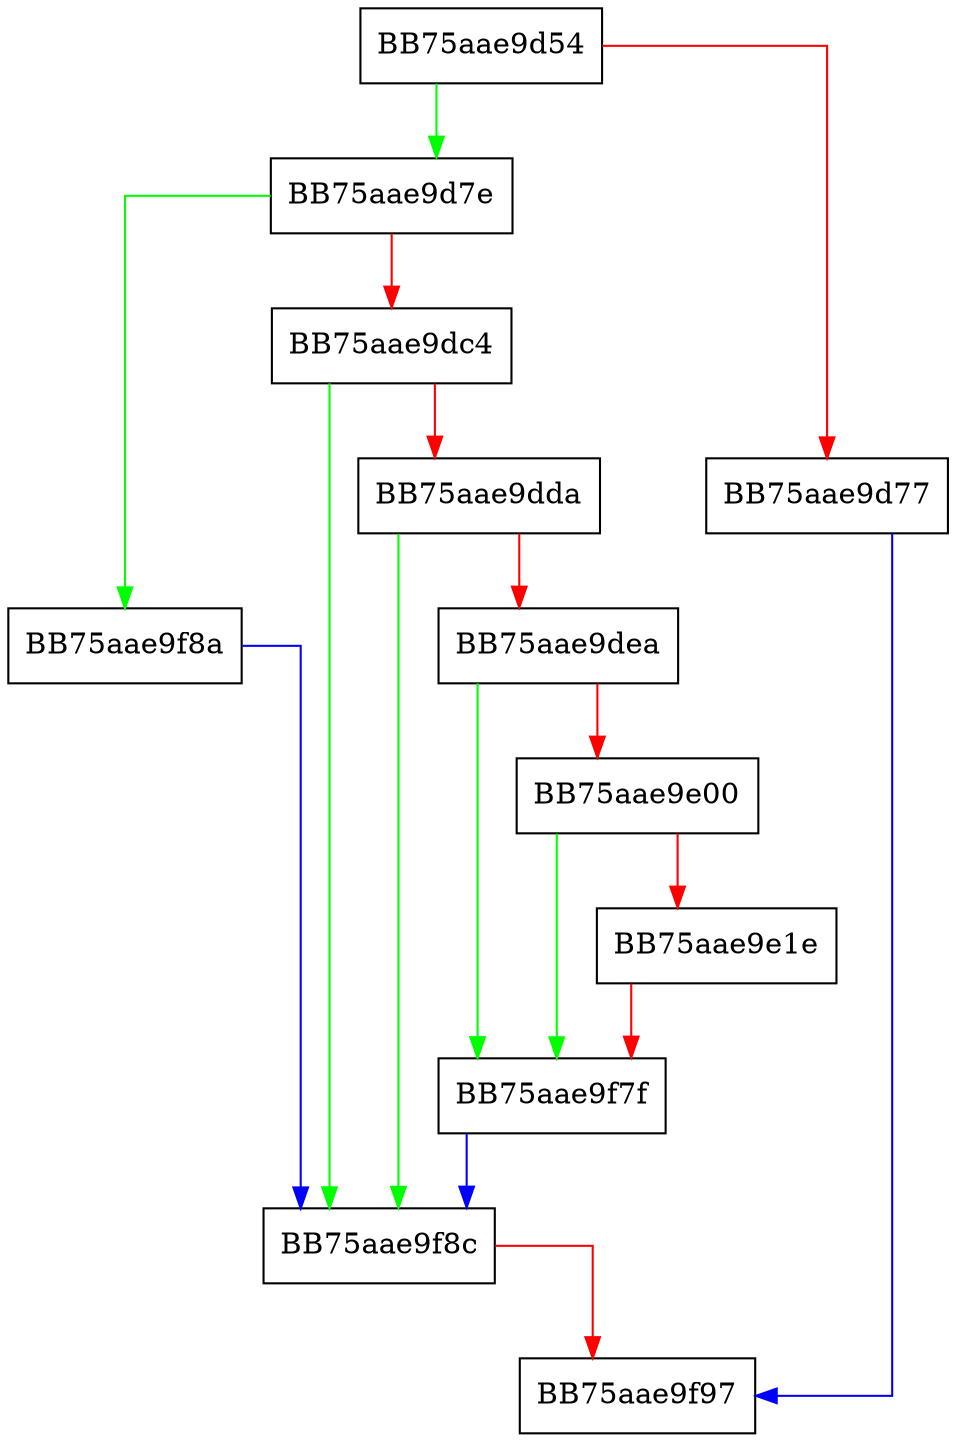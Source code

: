 digraph WaitForUrlRepOrTimeout {
  node [shape="box"];
  graph [splines=ortho];
  BB75aae9d54 -> BB75aae9d7e [color="green"];
  BB75aae9d54 -> BB75aae9d77 [color="red"];
  BB75aae9d77 -> BB75aae9f97 [color="blue"];
  BB75aae9d7e -> BB75aae9f8a [color="green"];
  BB75aae9d7e -> BB75aae9dc4 [color="red"];
  BB75aae9dc4 -> BB75aae9f8c [color="green"];
  BB75aae9dc4 -> BB75aae9dda [color="red"];
  BB75aae9dda -> BB75aae9f8c [color="green"];
  BB75aae9dda -> BB75aae9dea [color="red"];
  BB75aae9dea -> BB75aae9f7f [color="green"];
  BB75aae9dea -> BB75aae9e00 [color="red"];
  BB75aae9e00 -> BB75aae9f7f [color="green"];
  BB75aae9e00 -> BB75aae9e1e [color="red"];
  BB75aae9e1e -> BB75aae9f7f [color="red"];
  BB75aae9f7f -> BB75aae9f8c [color="blue"];
  BB75aae9f8a -> BB75aae9f8c [color="blue"];
  BB75aae9f8c -> BB75aae9f97 [color="red"];
}